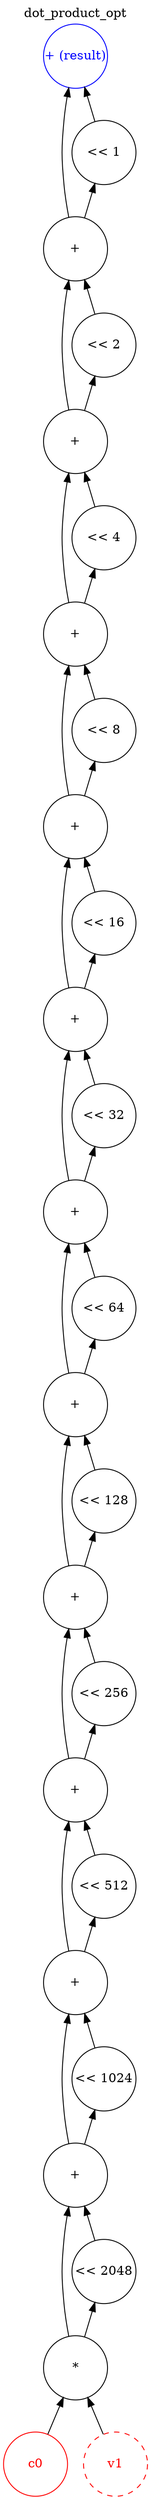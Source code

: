 digraph "dot_product_opt" {
graph [label="dot_product_opt" labelloc="t"]
node [shape=circle width=1 margin=0]
edge [dir=back]
8198 [label="c0" style=solid color=red fontcolor=red]
8199 [label="v1" style=dashed color=red fontcolor=red]
8200 [label="*" style=solid color=black fontcolor=black]
8200 -> 8198
8200 -> 8199
12298 [label="<< 2048" style=solid color=black fontcolor=black]
12298 -> 8200
102368 [label="+" style=solid color=black fontcolor=black]
102368 -> 8200
102368 -> 12298
104405 [label="<< 1024" style=solid color=black fontcolor=black]
104405 -> 102368
106463 [label="+" style=solid color=black fontcolor=black]
106463 -> 102368
106463 -> 104405
107477 [label="<< 512" style=solid color=black fontcolor=black]
107477 -> 106463
108510 [label="+" style=solid color=black fontcolor=black]
108510 -> 106463
108510 -> 107477
109013 [label="<< 256" style=solid color=black fontcolor=black]
109013 -> 108510
109533 [label="+" style=solid color=black fontcolor=black]
109533 -> 108510
109533 -> 109013
109781 [label="<< 128" style=solid color=black fontcolor=black]
109781 -> 109533
110044 [label="+" style=solid color=black fontcolor=black]
110044 -> 109533
110044 -> 109781
110165 [label="<< 64" style=solid color=black fontcolor=black]
110165 -> 110044
110299 [label="+" style=solid color=black fontcolor=black]
110299 -> 110044
110299 -> 110165
110357 [label="<< 32" style=solid color=black fontcolor=black]
110357 -> 110299
110426 [label="+" style=solid color=black fontcolor=black]
110426 -> 110299
110426 -> 110357
110453 [label="<< 16" style=solid color=black fontcolor=black]
110453 -> 110426
110489 [label="+" style=solid color=black fontcolor=black]
110489 -> 110426
110489 -> 110453
110501 [label="<< 8" style=solid color=black fontcolor=black]
110501 -> 110489
110520 [label="+" style=solid color=black fontcolor=black]
110520 -> 110489
110520 -> 110501
110525 [label="<< 4" style=solid color=black fontcolor=black]
110525 -> 110520
110535 [label="+" style=solid color=black fontcolor=black]
110535 -> 110520
110535 -> 110525
110537 [label="<< 2" style=solid color=black fontcolor=black]
110537 -> 110535
110542 [label="+" style=solid color=black fontcolor=black]
110542 -> 110535
110542 -> 110537
110543 [label="<< 1" style=solid color=black fontcolor=black]
110543 -> 110542
110544 [label="+ (result)" style=solid color=blue fontcolor=blue]
110544 -> 110542
110544 -> 110543
}
